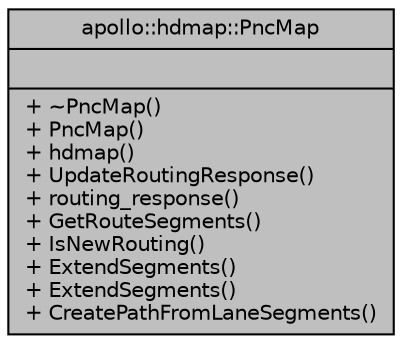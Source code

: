 digraph "apollo::hdmap::PncMap"
{
  edge [fontname="Helvetica",fontsize="10",labelfontname="Helvetica",labelfontsize="10"];
  node [fontname="Helvetica",fontsize="10",shape=record];
  Node1 [label="{apollo::hdmap::PncMap\n||+ ~PncMap()\l+ PncMap()\l+ hdmap()\l+ UpdateRoutingResponse()\l+ routing_response()\l+ GetRouteSegments()\l+ IsNewRouting()\l+ ExtendSegments()\l+ ExtendSegments()\l+ CreatePathFromLaneSegments()\l}",height=0.2,width=0.4,color="black", fillcolor="grey75", style="filled" fontcolor="black"];
}
